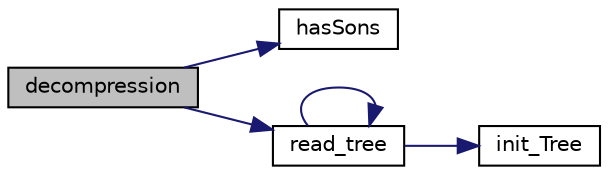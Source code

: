 digraph "decompression"
{
 // LATEX_PDF_SIZE
  edge [fontname="Helvetica",fontsize="10",labelfontname="Helvetica",labelfontsize="10"];
  node [fontname="Helvetica",fontsize="10",shape=record];
  rankdir="LR";
  Node1 [label="decompression",height=0.2,width=0.4,color="black", fillcolor="grey75", style="filled", fontcolor="black",tooltip=" "];
  Node1 -> Node2 [color="midnightblue",fontsize="10",style="solid",fontname="Helvetica"];
  Node2 [label="hasSons",height=0.2,width=0.4,color="black", fillcolor="white", style="filled",URL="$_huffman_tree_8c.html#a55092d7f9d798480bfaaa6794aaf27aa",tooltip=" "];
  Node1 -> Node3 [color="midnightblue",fontsize="10",style="solid",fontname="Helvetica"];
  Node3 [label="read_tree",height=0.2,width=0.4,color="black", fillcolor="white", style="filled",URL="$_huffman_tree_8c.html#a04fbc7a74f5946e0675c068e92b14927",tooltip=" "];
  Node3 -> Node4 [color="midnightblue",fontsize="10",style="solid",fontname="Helvetica"];
  Node4 [label="init_Tree",height=0.2,width=0.4,color="black", fillcolor="white", style="filled",URL="$_huffman_tree_8c.html#ab99c82eb0fe3221b4dd415ca0047a03c",tooltip=" "];
  Node3 -> Node3 [color="midnightblue",fontsize="10",style="solid",fontname="Helvetica"];
}
